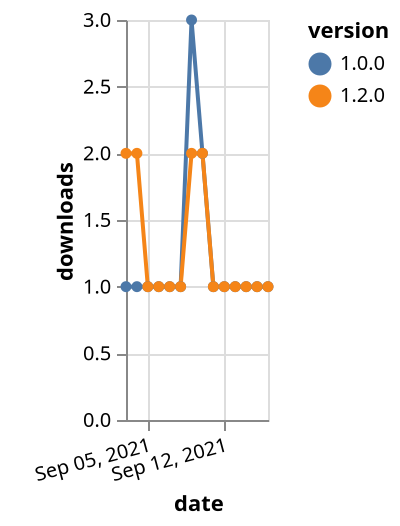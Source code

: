 {"$schema": "https://vega.github.io/schema/vega-lite/v5.json", "description": "A simple bar chart with embedded data.", "data": {"values": [{"date": "2021-09-03", "total": 193, "delta": 1, "version": "1.0.0"}, {"date": "2021-09-04", "total": 194, "delta": 1, "version": "1.0.0"}, {"date": "2021-09-05", "total": 195, "delta": 1, "version": "1.0.0"}, {"date": "2021-09-06", "total": 196, "delta": 1, "version": "1.0.0"}, {"date": "2021-09-07", "total": 197, "delta": 1, "version": "1.0.0"}, {"date": "2021-09-08", "total": 198, "delta": 1, "version": "1.0.0"}, {"date": "2021-09-09", "total": 201, "delta": 3, "version": "1.0.0"}, {"date": "2021-09-10", "total": 203, "delta": 2, "version": "1.0.0"}, {"date": "2021-09-11", "total": 204, "delta": 1, "version": "1.0.0"}, {"date": "2021-09-12", "total": 205, "delta": 1, "version": "1.0.0"}, {"date": "2021-09-13", "total": 206, "delta": 1, "version": "1.0.0"}, {"date": "2021-09-14", "total": 207, "delta": 1, "version": "1.0.0"}, {"date": "2021-09-15", "total": 208, "delta": 1, "version": "1.0.0"}, {"date": "2021-09-16", "total": 209, "delta": 1, "version": "1.0.0"}, {"date": "2021-09-03", "total": 123, "delta": 2, "version": "1.2.0"}, {"date": "2021-09-04", "total": 125, "delta": 2, "version": "1.2.0"}, {"date": "2021-09-05", "total": 126, "delta": 1, "version": "1.2.0"}, {"date": "2021-09-06", "total": 127, "delta": 1, "version": "1.2.0"}, {"date": "2021-09-07", "total": 128, "delta": 1, "version": "1.2.0"}, {"date": "2021-09-08", "total": 129, "delta": 1, "version": "1.2.0"}, {"date": "2021-09-09", "total": 131, "delta": 2, "version": "1.2.0"}, {"date": "2021-09-10", "total": 133, "delta": 2, "version": "1.2.0"}, {"date": "2021-09-11", "total": 134, "delta": 1, "version": "1.2.0"}, {"date": "2021-09-12", "total": 135, "delta": 1, "version": "1.2.0"}, {"date": "2021-09-13", "total": 136, "delta": 1, "version": "1.2.0"}, {"date": "2021-09-14", "total": 137, "delta": 1, "version": "1.2.0"}, {"date": "2021-09-15", "total": 138, "delta": 1, "version": "1.2.0"}, {"date": "2021-09-16", "total": 139, "delta": 1, "version": "1.2.0"}]}, "width": "container", "mark": {"type": "line", "point": {"filled": true}}, "encoding": {"x": {"field": "date", "type": "temporal", "timeUnit": "yearmonthdate", "title": "date", "axis": {"labelAngle": -15}}, "y": {"field": "delta", "type": "quantitative", "title": "downloads"}, "color": {"field": "version", "type": "nominal"}, "tooltip": {"field": "delta"}}}
